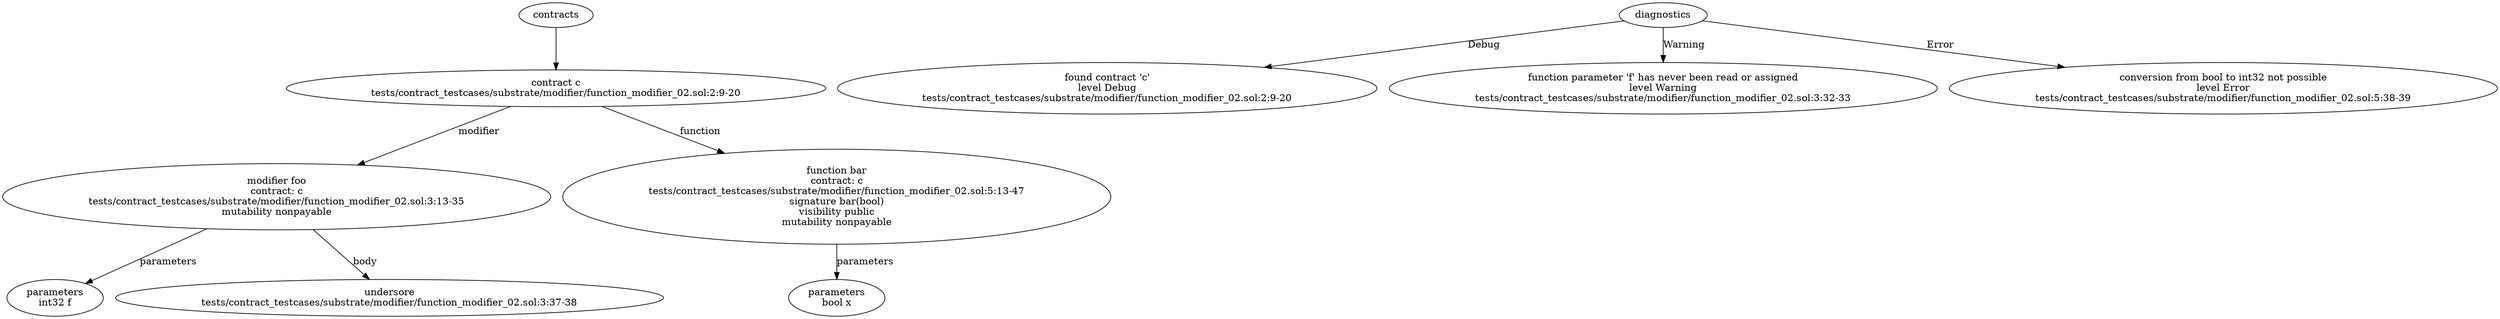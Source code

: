 strict digraph "tests/contract_testcases/substrate/modifier/function_modifier_02.sol" {
	contract [label="contract c\ntests/contract_testcases/substrate/modifier/function_modifier_02.sol:2:9-20"]
	foo [label="modifier foo\ncontract: c\ntests/contract_testcases/substrate/modifier/function_modifier_02.sol:3:13-35\nmutability nonpayable"]
	parameters [label="parameters\nint32 f"]
	underscore [label="undersore\ntests/contract_testcases/substrate/modifier/function_modifier_02.sol:3:37-38"]
	bar [label="function bar\ncontract: c\ntests/contract_testcases/substrate/modifier/function_modifier_02.sol:5:13-47\nsignature bar(bool)\nvisibility public\nmutability nonpayable"]
	parameters_6 [label="parameters\nbool x"]
	diagnostic [label="found contract 'c'\nlevel Debug\ntests/contract_testcases/substrate/modifier/function_modifier_02.sol:2:9-20"]
	diagnostic_9 [label="function parameter 'f' has never been read or assigned\nlevel Warning\ntests/contract_testcases/substrate/modifier/function_modifier_02.sol:3:32-33"]
	diagnostic_10 [label="conversion from bool to int32 not possible\nlevel Error\ntests/contract_testcases/substrate/modifier/function_modifier_02.sol:5:38-39"]
	contracts -> contract
	contract -> foo [label="modifier"]
	foo -> parameters [label="parameters"]
	foo -> underscore [label="body"]
	contract -> bar [label="function"]
	bar -> parameters_6 [label="parameters"]
	diagnostics -> diagnostic [label="Debug"]
	diagnostics -> diagnostic_9 [label="Warning"]
	diagnostics -> diagnostic_10 [label="Error"]
}
